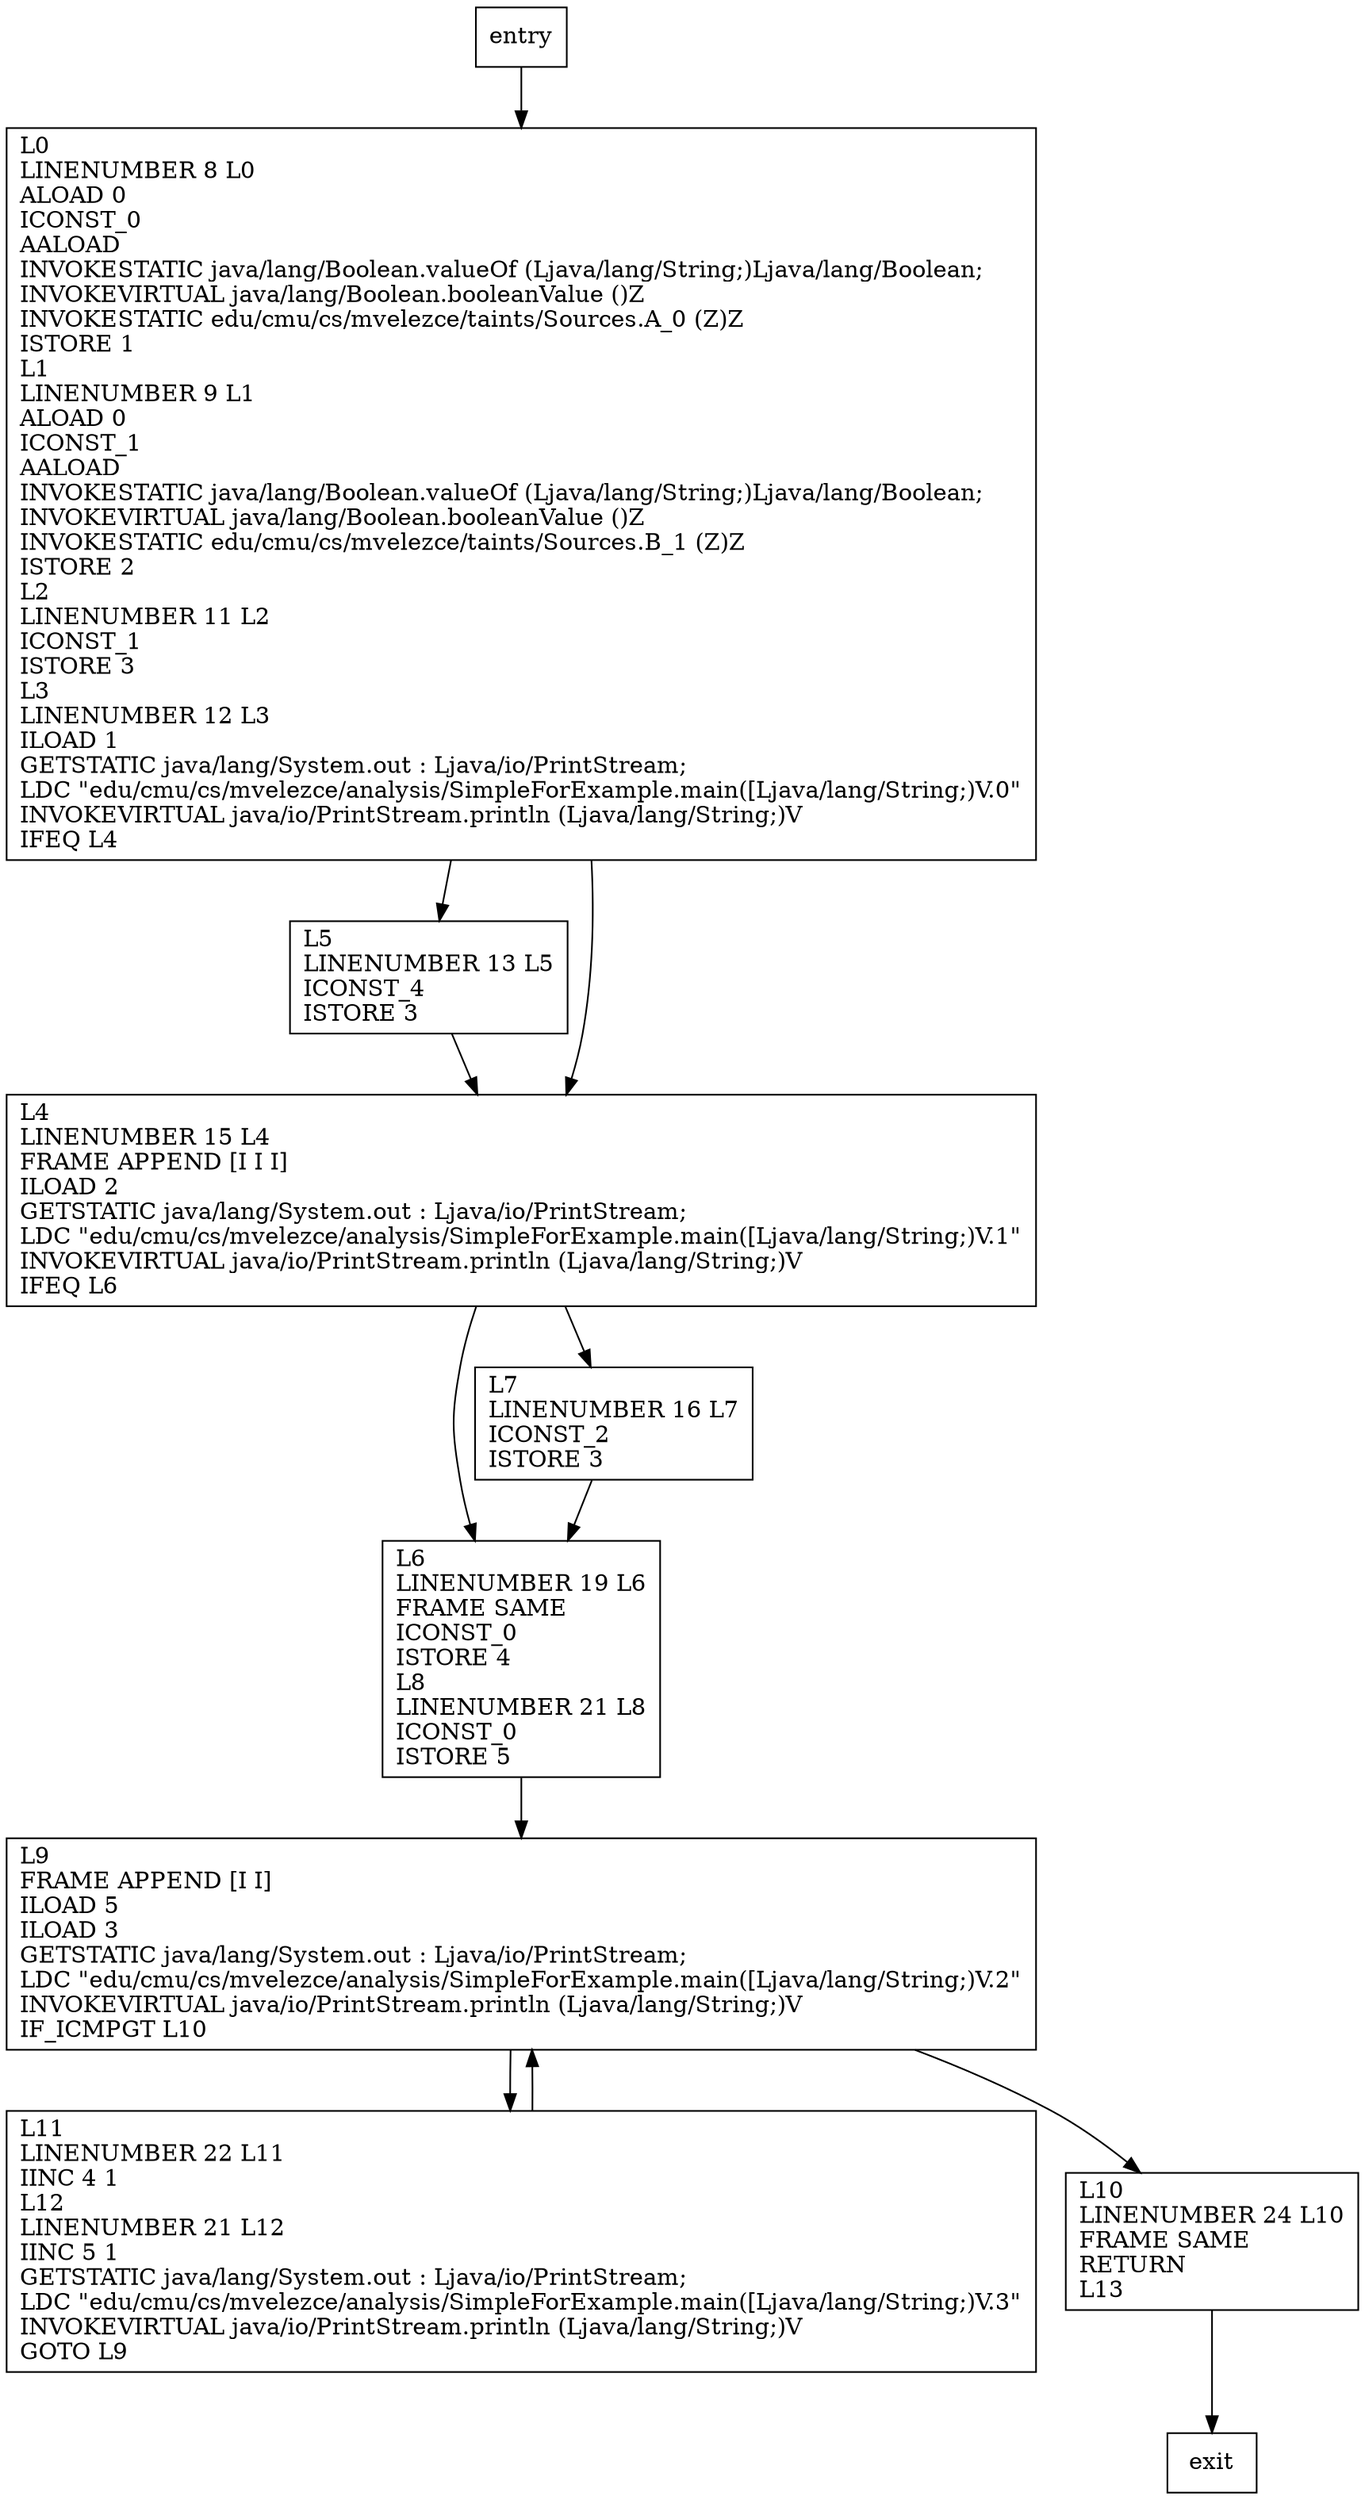 digraph main {
node [shape=record];
452364286 [label="L5\lLINENUMBER 13 L5\lICONST_4\lISTORE 3\l"];
594858858 [label="L11\lLINENUMBER 22 L11\lIINC 4 1\lL12\lLINENUMBER 21 L12\lIINC 5 1\lGETSTATIC java/lang/System.out : Ljava/io/PrintStream;\lLDC \"edu/cmu/cs/mvelezce/analysis/SimpleForExample.main([Ljava/lang/String;)V.3\"\lINVOKEVIRTUAL java/io/PrintStream.println (Ljava/lang/String;)V\lGOTO L9\l"];
1060703587 [label="L6\lLINENUMBER 19 L6\lFRAME SAME\lICONST_0\lISTORE 4\lL8\lLINENUMBER 21 L8\lICONST_0\lISTORE 5\l"];
1957078537 [label="L7\lLINENUMBER 16 L7\lICONST_2\lISTORE 3\l"];
1423016050 [label="L10\lLINENUMBER 24 L10\lFRAME SAME\lRETURN\lL13\l"];
350069300 [label="L4\lLINENUMBER 15 L4\lFRAME APPEND [I I I]\lILOAD 2\lGETSTATIC java/lang/System.out : Ljava/io/PrintStream;\lLDC \"edu/cmu/cs/mvelezce/analysis/SimpleForExample.main([Ljava/lang/String;)V.1\"\lINVOKEVIRTUAL java/io/PrintStream.println (Ljava/lang/String;)V\lIFEQ L6\l"];
1431556341 [label="L0\lLINENUMBER 8 L0\lALOAD 0\lICONST_0\lAALOAD\lINVOKESTATIC java/lang/Boolean.valueOf (Ljava/lang/String;)Ljava/lang/Boolean;\lINVOKEVIRTUAL java/lang/Boolean.booleanValue ()Z\lINVOKESTATIC edu/cmu/cs/mvelezce/taints/Sources.A_0 (Z)Z\lISTORE 1\lL1\lLINENUMBER 9 L1\lALOAD 0\lICONST_1\lAALOAD\lINVOKESTATIC java/lang/Boolean.valueOf (Ljava/lang/String;)Ljava/lang/Boolean;\lINVOKEVIRTUAL java/lang/Boolean.booleanValue ()Z\lINVOKESTATIC edu/cmu/cs/mvelezce/taints/Sources.B_1 (Z)Z\lISTORE 2\lL2\lLINENUMBER 11 L2\lICONST_1\lISTORE 3\lL3\lLINENUMBER 12 L3\lILOAD 1\lGETSTATIC java/lang/System.out : Ljava/io/PrintStream;\lLDC \"edu/cmu/cs/mvelezce/analysis/SimpleForExample.main([Ljava/lang/String;)V.0\"\lINVOKEVIRTUAL java/io/PrintStream.println (Ljava/lang/String;)V\lIFEQ L4\l"];
1514214932 [label="L9\lFRAME APPEND [I I]\lILOAD 5\lILOAD 3\lGETSTATIC java/lang/System.out : Ljava/io/PrintStream;\lLDC \"edu/cmu/cs/mvelezce/analysis/SimpleForExample.main([Ljava/lang/String;)V.2\"\lINVOKEVIRTUAL java/io/PrintStream.println (Ljava/lang/String;)V\lIF_ICMPGT L10\l"];
entry;
exit;
entry -> 1431556341;
452364286 -> 350069300;
594858858 -> 1514214932;
1060703587 -> 1514214932;
1957078537 -> 1060703587;
1423016050 -> exit;
350069300 -> 1060703587;
350069300 -> 1957078537;
1431556341 -> 452364286;
1431556341 -> 350069300;
1514214932 -> 594858858;
1514214932 -> 1423016050;
}
